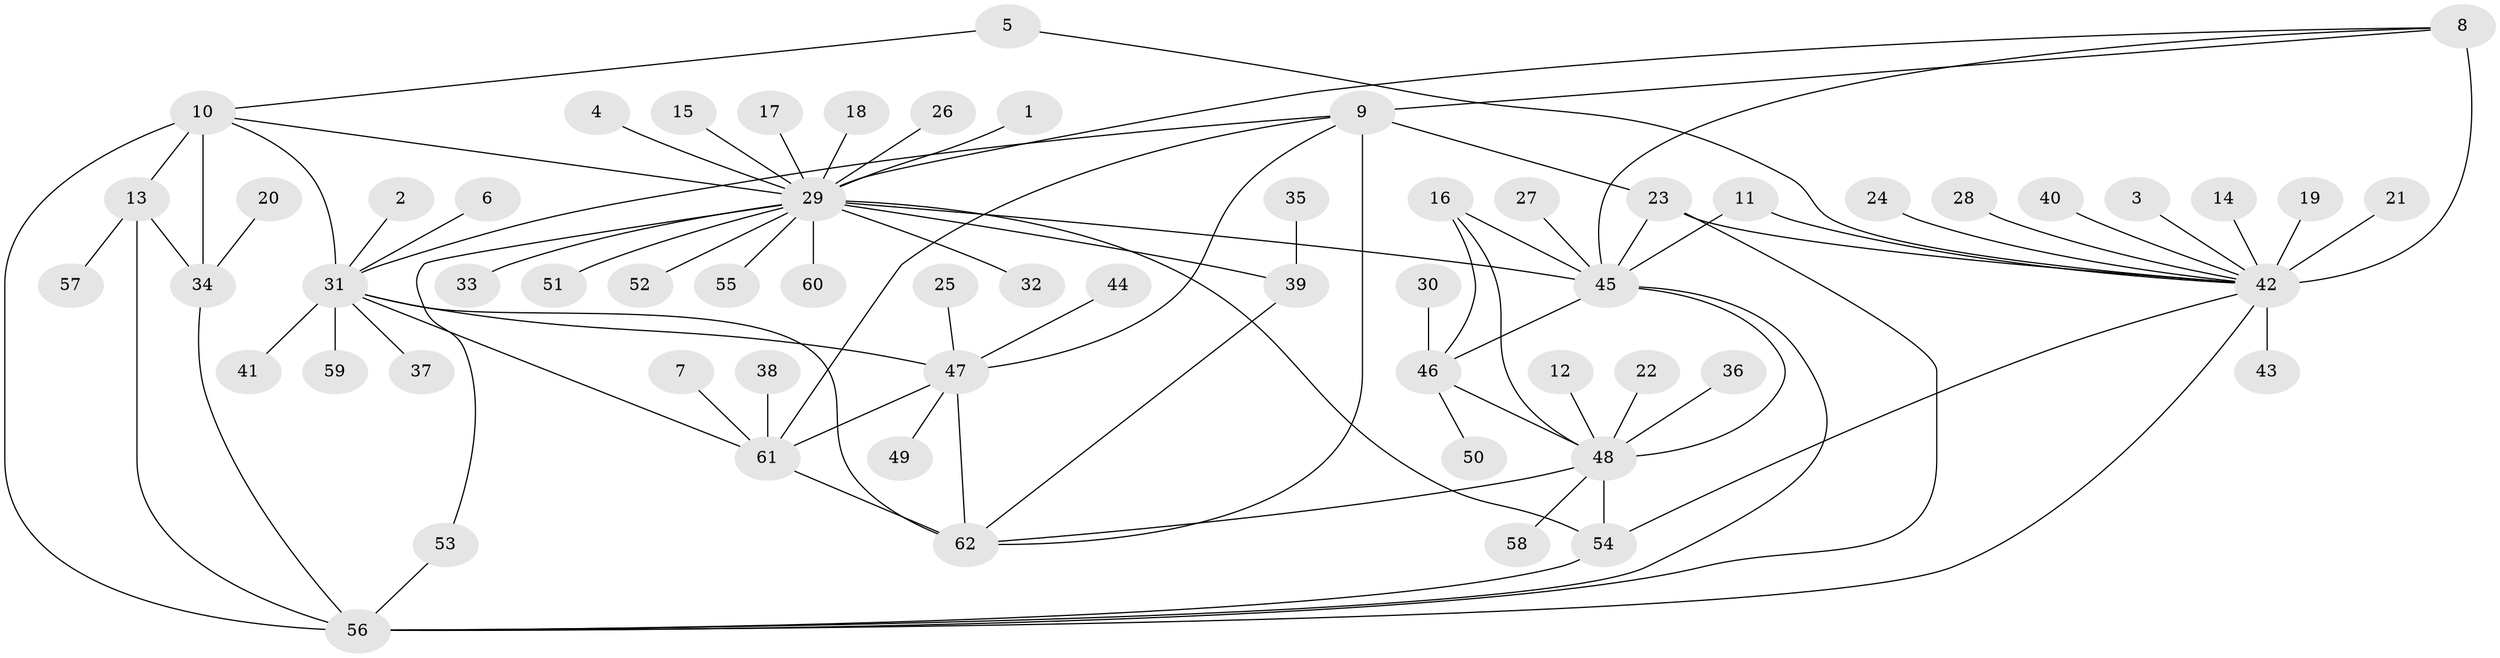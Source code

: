 // original degree distribution, {13: 0.016260162601626018, 9: 0.07317073170731707, 7: 0.024390243902439025, 5: 0.016260162601626018, 8: 0.04878048780487805, 6: 0.04065040650406504, 14: 0.008130081300813009, 10: 0.024390243902439025, 1: 0.5934959349593496, 2: 0.13008130081300814, 3: 0.024390243902439025}
// Generated by graph-tools (version 1.1) at 2025/02/03/09/25 03:02:32]
// undirected, 62 vertices, 88 edges
graph export_dot {
graph [start="1"]
  node [color=gray90,style=filled];
  1;
  2;
  3;
  4;
  5;
  6;
  7;
  8;
  9;
  10;
  11;
  12;
  13;
  14;
  15;
  16;
  17;
  18;
  19;
  20;
  21;
  22;
  23;
  24;
  25;
  26;
  27;
  28;
  29;
  30;
  31;
  32;
  33;
  34;
  35;
  36;
  37;
  38;
  39;
  40;
  41;
  42;
  43;
  44;
  45;
  46;
  47;
  48;
  49;
  50;
  51;
  52;
  53;
  54;
  55;
  56;
  57;
  58;
  59;
  60;
  61;
  62;
  1 -- 29 [weight=1.0];
  2 -- 31 [weight=1.0];
  3 -- 42 [weight=1.0];
  4 -- 29 [weight=1.0];
  5 -- 10 [weight=1.0];
  5 -- 42 [weight=1.0];
  6 -- 31 [weight=1.0];
  7 -- 61 [weight=1.0];
  8 -- 9 [weight=1.0];
  8 -- 29 [weight=1.0];
  8 -- 42 [weight=8.0];
  8 -- 45 [weight=1.0];
  9 -- 23 [weight=1.0];
  9 -- 31 [weight=1.0];
  9 -- 47 [weight=1.0];
  9 -- 61 [weight=1.0];
  9 -- 62 [weight=2.0];
  10 -- 13 [weight=2.0];
  10 -- 29 [weight=1.0];
  10 -- 31 [weight=1.0];
  10 -- 34 [weight=4.0];
  10 -- 56 [weight=2.0];
  11 -- 42 [weight=1.0];
  11 -- 45 [weight=1.0];
  12 -- 48 [weight=1.0];
  13 -- 34 [weight=2.0];
  13 -- 56 [weight=1.0];
  13 -- 57 [weight=1.0];
  14 -- 42 [weight=1.0];
  15 -- 29 [weight=1.0];
  16 -- 45 [weight=3.0];
  16 -- 46 [weight=1.0];
  16 -- 48 [weight=1.0];
  17 -- 29 [weight=1.0];
  18 -- 29 [weight=1.0];
  19 -- 42 [weight=1.0];
  20 -- 34 [weight=1.0];
  21 -- 42 [weight=1.0];
  22 -- 48 [weight=1.0];
  23 -- 42 [weight=1.0];
  23 -- 45 [weight=1.0];
  23 -- 56 [weight=1.0];
  24 -- 42 [weight=1.0];
  25 -- 47 [weight=1.0];
  26 -- 29 [weight=1.0];
  27 -- 45 [weight=1.0];
  28 -- 42 [weight=1.0];
  29 -- 32 [weight=1.0];
  29 -- 33 [weight=1.0];
  29 -- 39 [weight=5.0];
  29 -- 45 [weight=1.0];
  29 -- 51 [weight=1.0];
  29 -- 52 [weight=1.0];
  29 -- 53 [weight=1.0];
  29 -- 54 [weight=1.0];
  29 -- 55 [weight=1.0];
  29 -- 60 [weight=1.0];
  30 -- 46 [weight=1.0];
  31 -- 37 [weight=1.0];
  31 -- 41 [weight=1.0];
  31 -- 47 [weight=1.0];
  31 -- 59 [weight=1.0];
  31 -- 61 [weight=1.0];
  31 -- 62 [weight=2.0];
  34 -- 56 [weight=2.0];
  35 -- 39 [weight=1.0];
  36 -- 48 [weight=1.0];
  38 -- 61 [weight=1.0];
  39 -- 62 [weight=1.0];
  40 -- 42 [weight=1.0];
  42 -- 43 [weight=1.0];
  42 -- 54 [weight=1.0];
  42 -- 56 [weight=1.0];
  44 -- 47 [weight=1.0];
  45 -- 46 [weight=3.0];
  45 -- 48 [weight=3.0];
  45 -- 56 [weight=1.0];
  46 -- 48 [weight=1.0];
  46 -- 50 [weight=1.0];
  47 -- 49 [weight=1.0];
  47 -- 61 [weight=1.0];
  47 -- 62 [weight=2.0];
  48 -- 54 [weight=1.0];
  48 -- 58 [weight=1.0];
  48 -- 62 [weight=1.0];
  53 -- 56 [weight=1.0];
  54 -- 56 [weight=1.0];
  61 -- 62 [weight=2.0];
}
